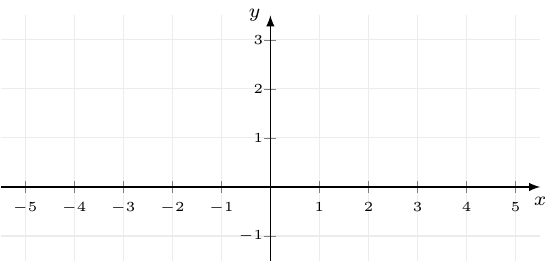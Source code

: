 \documentclass[crop]{standalone}
\usepackage[dvipsnames]{xcolor}
\usepackage{tikz}
\usepackage{pgfplots}
\pgfplotsset{compat=1.18}
\begin{document}
  \begin{tikzpicture}
    \begin{axis}[%
      axis x line=center,axis y line=center,
      unit vector ratio={1 1},
      xlabel={$x$},ylabel={$y$},
      xlabel style={below,font=\scriptsize},
      ylabel style={left,font=\scriptsize},
      xmin=-5.5,xmax=5.5,
      xtick={-5,-4,-3,-2,-1,0,1,2,3,4,5},
      xticklabel style={font=\tiny},
      ymin=-1.5,ymax=3.5,
      ytick={-4,-3,-2,-1,0,1,2,3,4},
      yticklabel style={font=\tiny,xshift=0.3em},
      restrict y to domain=-15:15,
      axis line style={-latex},
      grid=major,
      major grid style={gray!15},
      declare function={
        f(\x) = abs(\x);
      }
    ]%
      % \addplot[mark=none,color=orange,thick,samples=1000,domain=-10:10] {f(x)};
    \end{axis}
  \end{tikzpicture}%
\end{document}